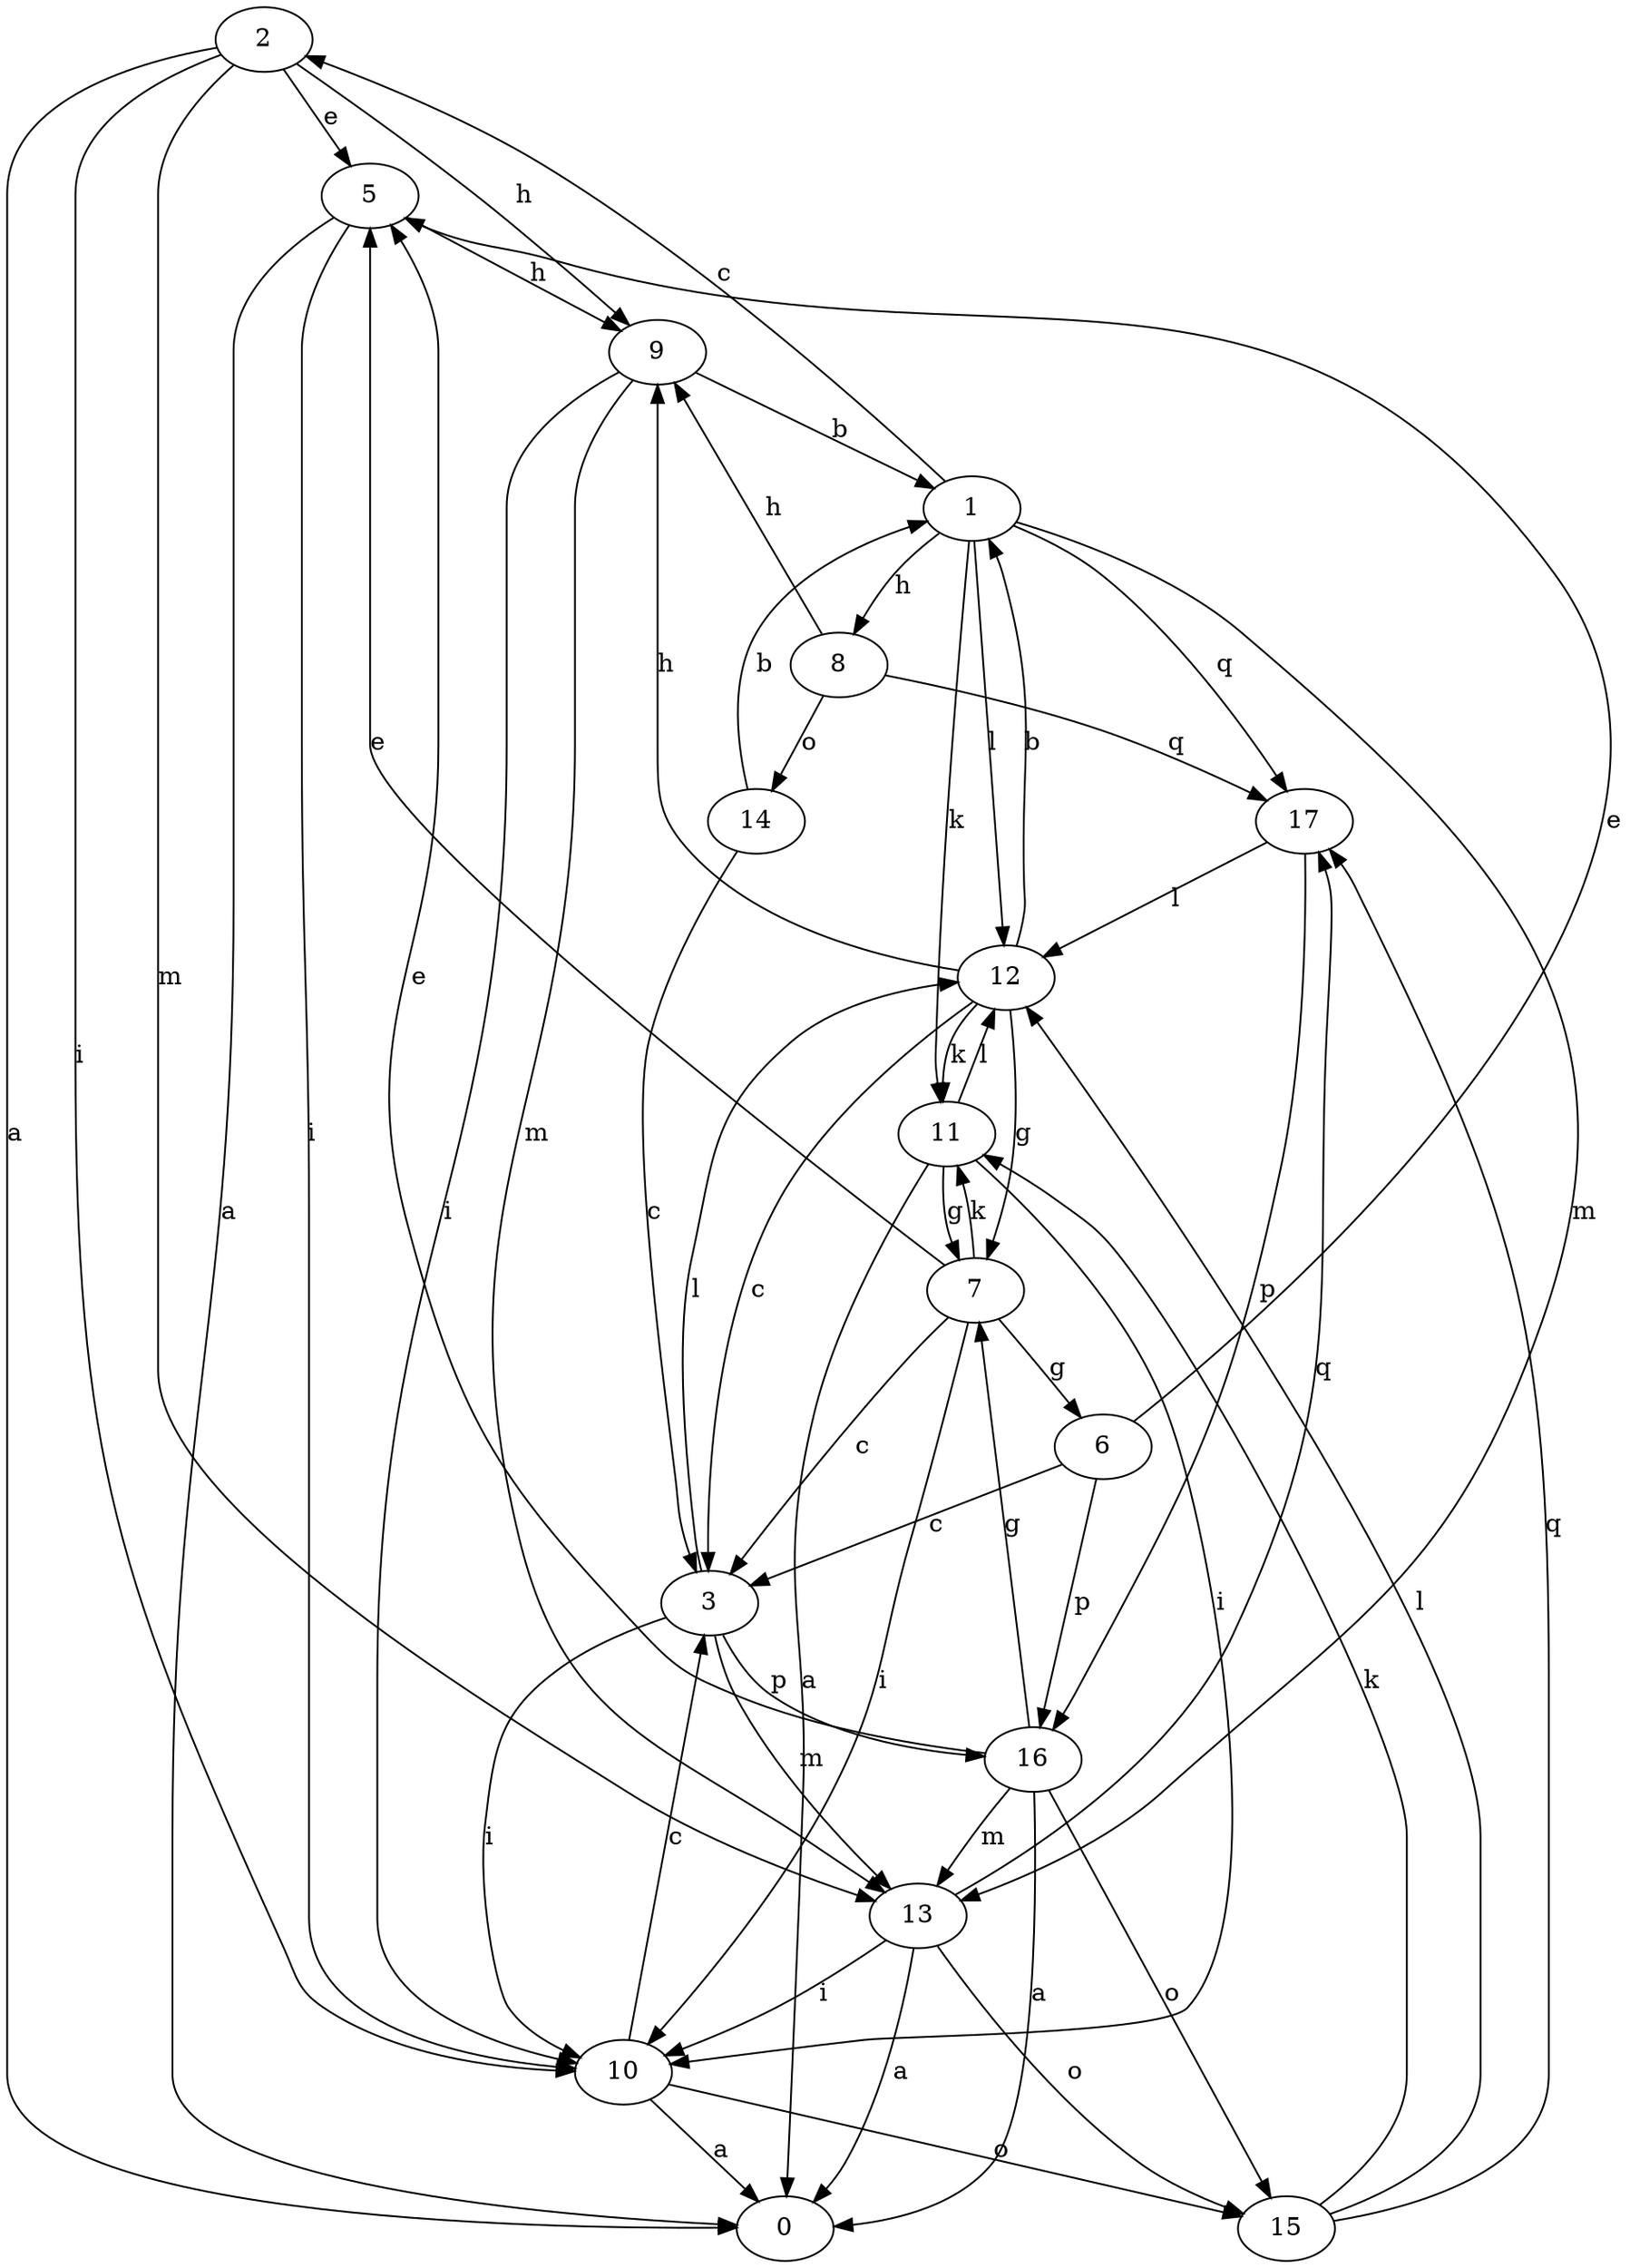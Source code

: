 strict digraph  {
0;
1;
2;
3;
5;
6;
7;
8;
9;
10;
11;
12;
13;
14;
15;
16;
17;
1 -> 2  [label=c];
1 -> 8  [label=h];
1 -> 11  [label=k];
1 -> 12  [label=l];
1 -> 13  [label=m];
1 -> 17  [label=q];
2 -> 0  [label=a];
2 -> 5  [label=e];
2 -> 9  [label=h];
2 -> 10  [label=i];
2 -> 13  [label=m];
3 -> 10  [label=i];
3 -> 12  [label=l];
3 -> 13  [label=m];
3 -> 16  [label=p];
5 -> 0  [label=a];
5 -> 9  [label=h];
5 -> 10  [label=i];
6 -> 3  [label=c];
6 -> 5  [label=e];
6 -> 16  [label=p];
7 -> 3  [label=c];
7 -> 5  [label=e];
7 -> 6  [label=g];
7 -> 10  [label=i];
7 -> 11  [label=k];
8 -> 9  [label=h];
8 -> 14  [label=o];
8 -> 17  [label=q];
9 -> 1  [label=b];
9 -> 10  [label=i];
9 -> 13  [label=m];
10 -> 0  [label=a];
10 -> 3  [label=c];
10 -> 15  [label=o];
11 -> 0  [label=a];
11 -> 7  [label=g];
11 -> 10  [label=i];
11 -> 12  [label=l];
12 -> 1  [label=b];
12 -> 3  [label=c];
12 -> 7  [label=g];
12 -> 9  [label=h];
12 -> 11  [label=k];
13 -> 0  [label=a];
13 -> 10  [label=i];
13 -> 15  [label=o];
13 -> 17  [label=q];
14 -> 1  [label=b];
14 -> 3  [label=c];
15 -> 11  [label=k];
15 -> 12  [label=l];
15 -> 17  [label=q];
16 -> 0  [label=a];
16 -> 5  [label=e];
16 -> 7  [label=g];
16 -> 13  [label=m];
16 -> 15  [label=o];
17 -> 12  [label=l];
17 -> 16  [label=p];
}
